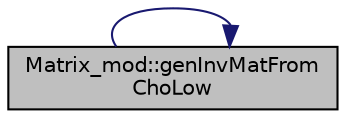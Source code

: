 digraph "Matrix_mod::genInvMatFromChoLow"
{
 // LATEX_PDF_SIZE
  edge [fontname="Helvetica",fontsize="10",labelfontname="Helvetica",labelfontsize="10"];
  node [fontname="Helvetica",fontsize="10",shape=record];
  rankdir="LR";
  Node1 [label="Matrix_mod::genInvMatFrom\lChoLow",height=0.2,width=0.4,color="black", fillcolor="grey75", style="filled", fontcolor="black",tooltip="Generate the inverse matrix of a symmetric-positive-definite matrix, whose Cholesky Lower triangle is..."];
  Node1 -> Node1 [color="midnightblue",fontsize="10",style="solid",fontname="Helvetica"];
}
